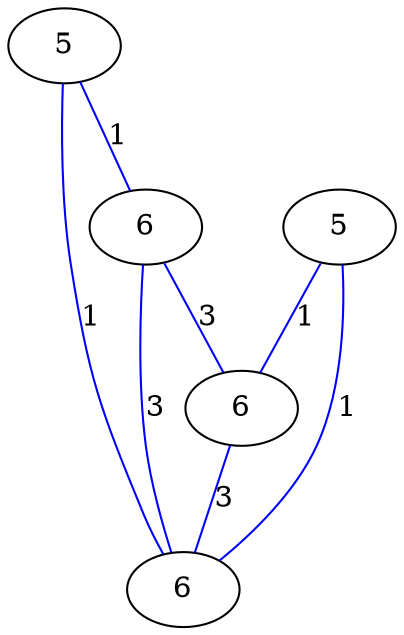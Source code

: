 graph G {
	0 [label="5"];
	1 [label="5"];
	2 [label="6"];
	3 [label="6"];
	4 [label="6"];
	0 -- 2 [label="1", color=blue];
	0 -- 4 [label="1", color=blue];
	1 -- 3 [label="1", color=blue];
	1 -- 4 [label="1", color=blue];
	2 -- 3 [label="3", color=blue];
	2 -- 4 [label="3", color=blue];
	3 -- 4 [label="3", color=blue];
}